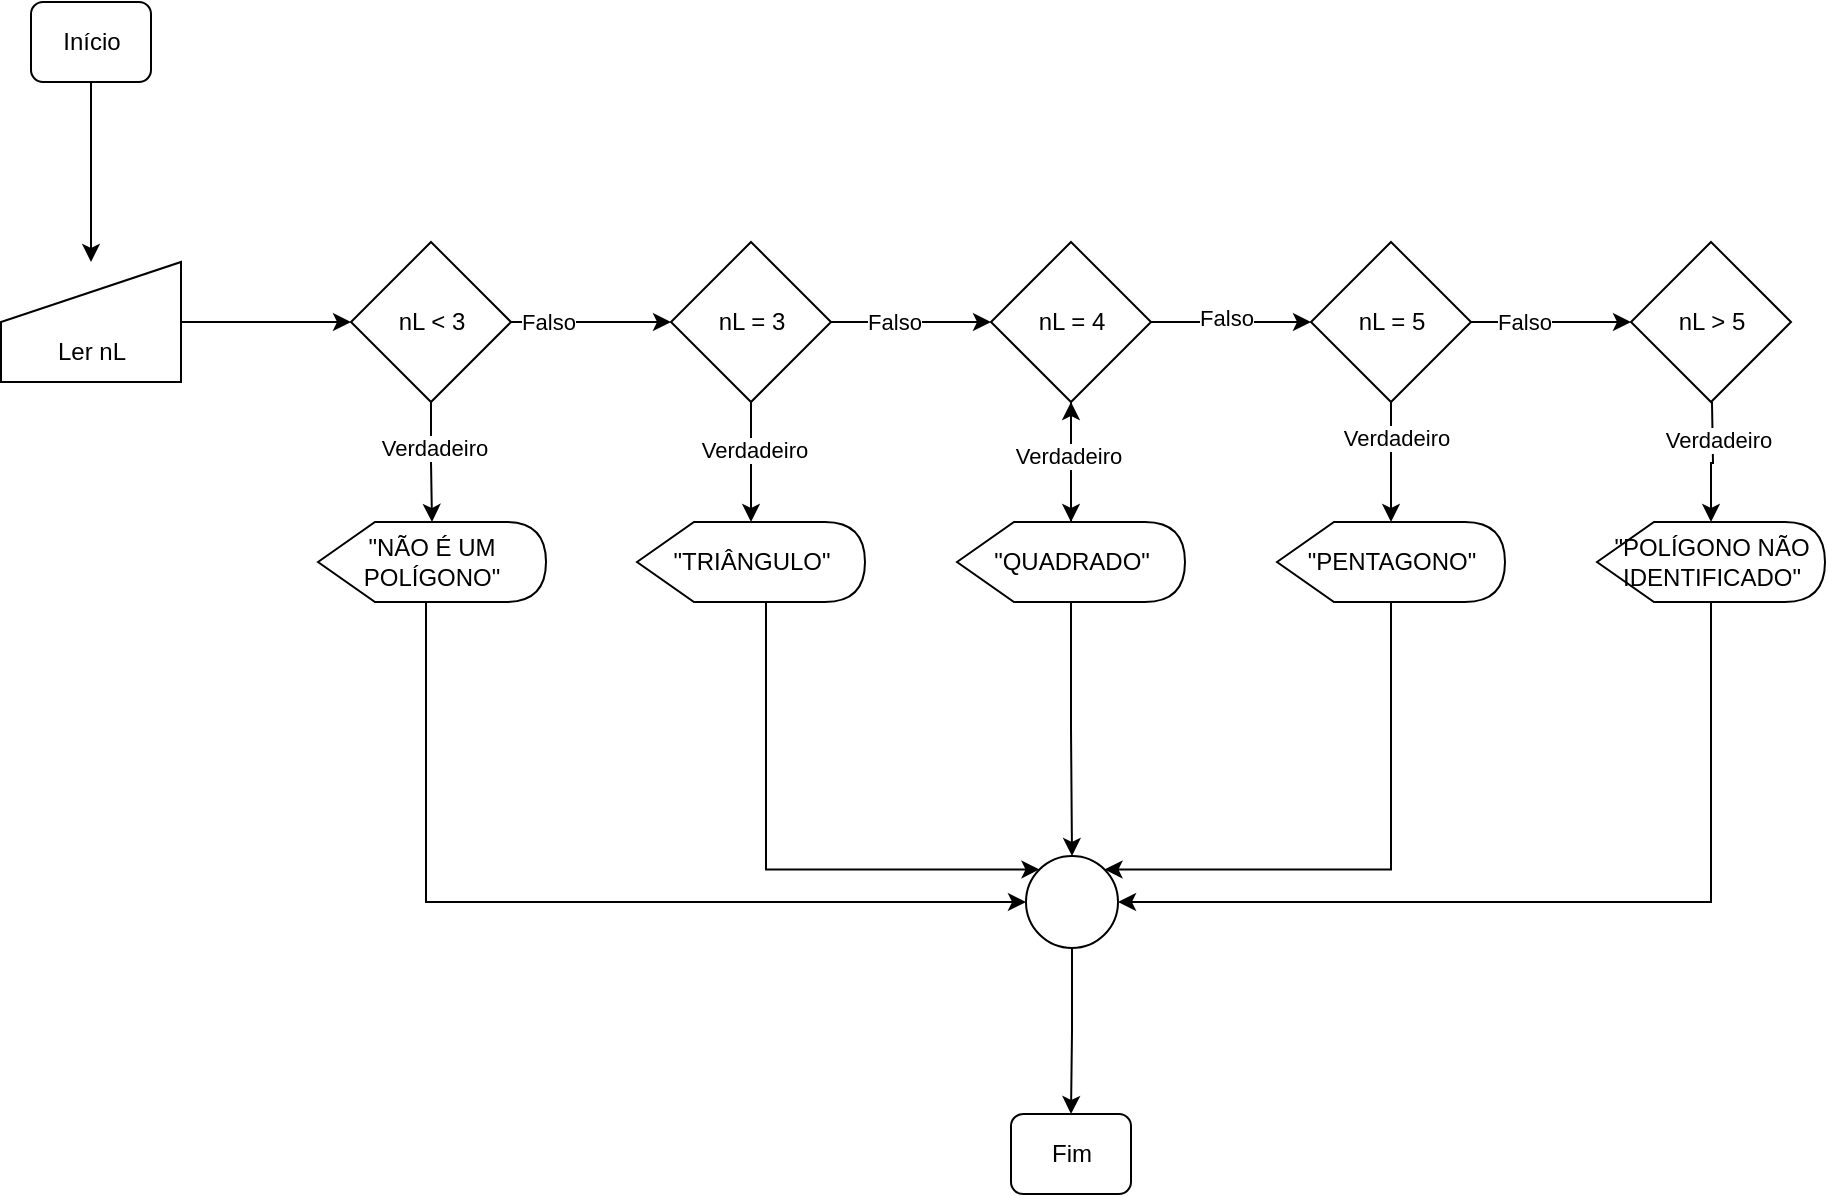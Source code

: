 <mxfile version="26.2.8">
  <diagram name="Página-1" id="LuzDRPAQA7D1NSzBbL_d">
    <mxGraphModel dx="833" dy="1622" grid="1" gridSize="10" guides="1" tooltips="1" connect="1" arrows="1" fold="1" page="1" pageScale="1" pageWidth="827" pageHeight="1169" math="0" shadow="0">
      <root>
        <mxCell id="0" />
        <mxCell id="1" parent="0" />
        <mxCell id="ioNJVcg7xG1f4fOeKPw_-1" value="" style="edgeStyle=orthogonalEdgeStyle;rounded=0;orthogonalLoop=1;jettySize=auto;html=1;" edge="1" parent="1" source="ioNJVcg7xG1f4fOeKPw_-2" target="ioNJVcg7xG1f4fOeKPw_-3">
          <mxGeometry relative="1" as="geometry" />
        </mxCell>
        <mxCell id="ioNJVcg7xG1f4fOeKPw_-2" value="Início" style="rounded=1;whiteSpace=wrap;html=1;fontSize=12;glass=0;strokeWidth=1;shadow=0;" vertex="1" parent="1">
          <mxGeometry x="92.5" y="-1140" width="60" height="40" as="geometry" />
        </mxCell>
        <mxCell id="ioNJVcg7xG1f4fOeKPw_-5" value="" style="edgeStyle=orthogonalEdgeStyle;rounded=0;orthogonalLoop=1;jettySize=auto;html=1;" edge="1" parent="1" source="ioNJVcg7xG1f4fOeKPw_-3" target="ioNJVcg7xG1f4fOeKPw_-4">
          <mxGeometry relative="1" as="geometry" />
        </mxCell>
        <mxCell id="ioNJVcg7xG1f4fOeKPw_-3" value="&lt;div&gt;&lt;br&gt;&lt;/div&gt;&lt;div&gt;&lt;br&gt;&lt;/div&gt;Ler nL" style="shape=manualInput;whiteSpace=wrap;html=1;" vertex="1" parent="1">
          <mxGeometry x="77.5" y="-1010" width="90" height="60" as="geometry" />
        </mxCell>
        <mxCell id="ioNJVcg7xG1f4fOeKPw_-7" value="" style="edgeStyle=orthogonalEdgeStyle;rounded=0;orthogonalLoop=1;jettySize=auto;html=1;" edge="1" parent="1" source="ioNJVcg7xG1f4fOeKPw_-4" target="ioNJVcg7xG1f4fOeKPw_-6">
          <mxGeometry relative="1" as="geometry" />
        </mxCell>
        <mxCell id="ioNJVcg7xG1f4fOeKPw_-8" value="Verdadeiro" style="edgeLabel;html=1;align=center;verticalAlign=middle;resizable=0;points=[];" vertex="1" connectable="0" parent="ioNJVcg7xG1f4fOeKPw_-7">
          <mxGeometry x="-0.24" y="1" relative="1" as="geometry">
            <mxPoint as="offset" />
          </mxGeometry>
        </mxCell>
        <mxCell id="ioNJVcg7xG1f4fOeKPw_-10" value="" style="edgeStyle=orthogonalEdgeStyle;rounded=0;orthogonalLoop=1;jettySize=auto;html=1;" edge="1" parent="1" source="ioNJVcg7xG1f4fOeKPw_-4" target="ioNJVcg7xG1f4fOeKPw_-9">
          <mxGeometry relative="1" as="geometry" />
        </mxCell>
        <mxCell id="ioNJVcg7xG1f4fOeKPw_-14" value="Text" style="edgeLabel;html=1;align=center;verticalAlign=middle;resizable=0;points=[];" vertex="1" connectable="0" parent="ioNJVcg7xG1f4fOeKPw_-10">
          <mxGeometry x="-0.537" y="1" relative="1" as="geometry">
            <mxPoint as="offset" />
          </mxGeometry>
        </mxCell>
        <mxCell id="ioNJVcg7xG1f4fOeKPw_-16" value="Falso" style="edgeLabel;html=1;align=center;verticalAlign=middle;resizable=0;points=[];" vertex="1" connectable="0" parent="ioNJVcg7xG1f4fOeKPw_-10">
          <mxGeometry x="-0.537" relative="1" as="geometry">
            <mxPoint as="offset" />
          </mxGeometry>
        </mxCell>
        <mxCell id="ioNJVcg7xG1f4fOeKPw_-4" value="nL &amp;lt; 3" style="rhombus;whiteSpace=wrap;html=1;" vertex="1" parent="1">
          <mxGeometry x="252.5" y="-1020" width="80" height="80" as="geometry" />
        </mxCell>
        <mxCell id="ioNJVcg7xG1f4fOeKPw_-38" style="edgeStyle=orthogonalEdgeStyle;rounded=0;orthogonalLoop=1;jettySize=auto;html=1;entryX=0;entryY=0.5;entryDx=0;entryDy=0;" edge="1" parent="1" source="ioNJVcg7xG1f4fOeKPw_-6" target="ioNJVcg7xG1f4fOeKPw_-37">
          <mxGeometry relative="1" as="geometry">
            <Array as="points">
              <mxPoint x="290" y="-690" />
            </Array>
          </mxGeometry>
        </mxCell>
        <mxCell id="ioNJVcg7xG1f4fOeKPw_-6" value="&quot;NÃO É UM POLÍGONO&quot;" style="shape=display;whiteSpace=wrap;html=1;" vertex="1" parent="1">
          <mxGeometry x="236" y="-880" width="114" height="40" as="geometry" />
        </mxCell>
        <mxCell id="ioNJVcg7xG1f4fOeKPw_-12" value="" style="edgeStyle=orthogonalEdgeStyle;rounded=0;orthogonalLoop=1;jettySize=auto;html=1;" edge="1" parent="1" source="ioNJVcg7xG1f4fOeKPw_-9" target="ioNJVcg7xG1f4fOeKPw_-11">
          <mxGeometry relative="1" as="geometry" />
        </mxCell>
        <mxCell id="ioNJVcg7xG1f4fOeKPw_-13" value="Verdadeiro" style="edgeLabel;html=1;align=center;verticalAlign=middle;resizable=0;points=[];" vertex="1" connectable="0" parent="ioNJVcg7xG1f4fOeKPw_-12">
          <mxGeometry x="-0.2" y="1" relative="1" as="geometry">
            <mxPoint as="offset" />
          </mxGeometry>
        </mxCell>
        <mxCell id="ioNJVcg7xG1f4fOeKPw_-18" value="" style="edgeStyle=orthogonalEdgeStyle;rounded=0;orthogonalLoop=1;jettySize=auto;html=1;" edge="1" parent="1" source="ioNJVcg7xG1f4fOeKPw_-9" target="ioNJVcg7xG1f4fOeKPw_-17">
          <mxGeometry relative="1" as="geometry" />
        </mxCell>
        <mxCell id="ioNJVcg7xG1f4fOeKPw_-19" value="Falso" style="edgeLabel;html=1;align=center;verticalAlign=middle;resizable=0;points=[];" vertex="1" connectable="0" parent="ioNJVcg7xG1f4fOeKPw_-18">
          <mxGeometry x="-0.212" relative="1" as="geometry">
            <mxPoint as="offset" />
          </mxGeometry>
        </mxCell>
        <mxCell id="ioNJVcg7xG1f4fOeKPw_-9" value="nL = 3" style="rhombus;whiteSpace=wrap;html=1;" vertex="1" parent="1">
          <mxGeometry x="412.5" y="-1020" width="80" height="80" as="geometry" />
        </mxCell>
        <mxCell id="ioNJVcg7xG1f4fOeKPw_-39" style="edgeStyle=orthogonalEdgeStyle;rounded=0;orthogonalLoop=1;jettySize=auto;html=1;entryX=0;entryY=0;entryDx=0;entryDy=0;" edge="1" parent="1" source="ioNJVcg7xG1f4fOeKPw_-11" target="ioNJVcg7xG1f4fOeKPw_-37">
          <mxGeometry relative="1" as="geometry">
            <Array as="points">
              <mxPoint x="460" y="-706" />
            </Array>
          </mxGeometry>
        </mxCell>
        <mxCell id="ioNJVcg7xG1f4fOeKPw_-11" value="&quot;TRIÂNGULO&quot;" style="shape=display;whiteSpace=wrap;html=1;" vertex="1" parent="1">
          <mxGeometry x="395.5" y="-880" width="114" height="40" as="geometry" />
        </mxCell>
        <mxCell id="ioNJVcg7xG1f4fOeKPw_-21" value="" style="edgeStyle=orthogonalEdgeStyle;rounded=0;orthogonalLoop=1;jettySize=auto;html=1;" edge="1" parent="1" source="ioNJVcg7xG1f4fOeKPw_-17" target="ioNJVcg7xG1f4fOeKPw_-20">
          <mxGeometry relative="1" as="geometry" />
        </mxCell>
        <mxCell id="ioNJVcg7xG1f4fOeKPw_-25" value="" style="edgeStyle=orthogonalEdgeStyle;rounded=0;orthogonalLoop=1;jettySize=auto;html=1;" edge="1" parent="1" source="ioNJVcg7xG1f4fOeKPw_-17" target="ioNJVcg7xG1f4fOeKPw_-24">
          <mxGeometry relative="1" as="geometry" />
        </mxCell>
        <mxCell id="ioNJVcg7xG1f4fOeKPw_-30" value="Falso" style="edgeLabel;html=1;align=center;verticalAlign=middle;resizable=0;points=[];" vertex="1" connectable="0" parent="ioNJVcg7xG1f4fOeKPw_-25">
          <mxGeometry x="-0.062" y="2" relative="1" as="geometry">
            <mxPoint as="offset" />
          </mxGeometry>
        </mxCell>
        <mxCell id="ioNJVcg7xG1f4fOeKPw_-17" value="nL = 4" style="rhombus;whiteSpace=wrap;html=1;" vertex="1" parent="1">
          <mxGeometry x="572.5" y="-1020" width="80" height="80" as="geometry" />
        </mxCell>
        <mxCell id="ioNJVcg7xG1f4fOeKPw_-22" value="" style="edgeStyle=orthogonalEdgeStyle;rounded=0;orthogonalLoop=1;jettySize=auto;html=1;" edge="1" parent="1" source="ioNJVcg7xG1f4fOeKPw_-20" target="ioNJVcg7xG1f4fOeKPw_-17">
          <mxGeometry relative="1" as="geometry" />
        </mxCell>
        <mxCell id="ioNJVcg7xG1f4fOeKPw_-23" value="Verdadeiro" style="edgeLabel;html=1;align=center;verticalAlign=middle;resizable=0;points=[];" vertex="1" connectable="0" parent="ioNJVcg7xG1f4fOeKPw_-22">
          <mxGeometry x="0.1" y="3" relative="1" as="geometry">
            <mxPoint x="1" as="offset" />
          </mxGeometry>
        </mxCell>
        <mxCell id="ioNJVcg7xG1f4fOeKPw_-40" style="edgeStyle=orthogonalEdgeStyle;rounded=0;orthogonalLoop=1;jettySize=auto;html=1;entryX=0.5;entryY=0;entryDx=0;entryDy=0;" edge="1" parent="1" source="ioNJVcg7xG1f4fOeKPw_-20" target="ioNJVcg7xG1f4fOeKPw_-37">
          <mxGeometry relative="1" as="geometry" />
        </mxCell>
        <mxCell id="ioNJVcg7xG1f4fOeKPw_-20" value="&quot;QUADRADO&quot;" style="shape=display;whiteSpace=wrap;html=1;" vertex="1" parent="1">
          <mxGeometry x="555.5" y="-880" width="114" height="40" as="geometry" />
        </mxCell>
        <mxCell id="ioNJVcg7xG1f4fOeKPw_-28" value="" style="edgeStyle=orthogonalEdgeStyle;rounded=0;orthogonalLoop=1;jettySize=auto;html=1;" edge="1" parent="1" source="ioNJVcg7xG1f4fOeKPw_-24" target="ioNJVcg7xG1f4fOeKPw_-27">
          <mxGeometry relative="1" as="geometry" />
        </mxCell>
        <mxCell id="ioNJVcg7xG1f4fOeKPw_-29" value="Verdadeiro" style="edgeLabel;html=1;align=center;verticalAlign=middle;resizable=0;points=[];" vertex="1" connectable="0" parent="ioNJVcg7xG1f4fOeKPw_-28">
          <mxGeometry x="-0.4" y="2" relative="1" as="geometry">
            <mxPoint as="offset" />
          </mxGeometry>
        </mxCell>
        <mxCell id="ioNJVcg7xG1f4fOeKPw_-32" value="" style="edgeStyle=orthogonalEdgeStyle;rounded=0;orthogonalLoop=1;jettySize=auto;html=1;" edge="1" parent="1" source="ioNJVcg7xG1f4fOeKPw_-24" target="ioNJVcg7xG1f4fOeKPw_-31">
          <mxGeometry relative="1" as="geometry" />
        </mxCell>
        <mxCell id="ioNJVcg7xG1f4fOeKPw_-36" value="Falso" style="edgeLabel;html=1;align=center;verticalAlign=middle;resizable=0;points=[];" vertex="1" connectable="0" parent="ioNJVcg7xG1f4fOeKPw_-32">
          <mxGeometry x="-0.338" relative="1" as="geometry">
            <mxPoint as="offset" />
          </mxGeometry>
        </mxCell>
        <mxCell id="ioNJVcg7xG1f4fOeKPw_-24" value="nL = 5" style="rhombus;whiteSpace=wrap;html=1;" vertex="1" parent="1">
          <mxGeometry x="732.5" y="-1020" width="80" height="80" as="geometry" />
        </mxCell>
        <mxCell id="ioNJVcg7xG1f4fOeKPw_-41" style="edgeStyle=orthogonalEdgeStyle;rounded=0;orthogonalLoop=1;jettySize=auto;html=1;entryX=1;entryY=0;entryDx=0;entryDy=0;" edge="1" parent="1" source="ioNJVcg7xG1f4fOeKPw_-27" target="ioNJVcg7xG1f4fOeKPw_-37">
          <mxGeometry relative="1" as="geometry">
            <Array as="points">
              <mxPoint x="773" y="-706" />
            </Array>
          </mxGeometry>
        </mxCell>
        <mxCell id="ioNJVcg7xG1f4fOeKPw_-27" value="&quot;PENTAGONO&quot;" style="shape=display;whiteSpace=wrap;html=1;" vertex="1" parent="1">
          <mxGeometry x="715.5" y="-880" width="114" height="40" as="geometry" />
        </mxCell>
        <mxCell id="ioNJVcg7xG1f4fOeKPw_-31" value="nL &amp;gt; 5" style="rhombus;whiteSpace=wrap;html=1;" vertex="1" parent="1">
          <mxGeometry x="892.5" y="-1020" width="80" height="80" as="geometry" />
        </mxCell>
        <mxCell id="ioNJVcg7xG1f4fOeKPw_-33" value="" style="edgeStyle=orthogonalEdgeStyle;rounded=0;orthogonalLoop=1;jettySize=auto;html=1;" edge="1" parent="1" target="ioNJVcg7xG1f4fOeKPw_-35">
          <mxGeometry relative="1" as="geometry">
            <mxPoint x="933" y="-940" as="sourcePoint" />
          </mxGeometry>
        </mxCell>
        <mxCell id="ioNJVcg7xG1f4fOeKPw_-34" value="Verdadeiro" style="edgeLabel;html=1;align=center;verticalAlign=middle;resizable=0;points=[];" vertex="1" connectable="0" parent="ioNJVcg7xG1f4fOeKPw_-33">
          <mxGeometry x="-0.4" y="2" relative="1" as="geometry">
            <mxPoint as="offset" />
          </mxGeometry>
        </mxCell>
        <mxCell id="ioNJVcg7xG1f4fOeKPw_-42" style="edgeStyle=orthogonalEdgeStyle;rounded=0;orthogonalLoop=1;jettySize=auto;html=1;entryX=1;entryY=0.5;entryDx=0;entryDy=0;" edge="1" parent="1" source="ioNJVcg7xG1f4fOeKPw_-35" target="ioNJVcg7xG1f4fOeKPw_-37">
          <mxGeometry relative="1" as="geometry">
            <Array as="points">
              <mxPoint x="933" y="-690" />
            </Array>
          </mxGeometry>
        </mxCell>
        <mxCell id="ioNJVcg7xG1f4fOeKPw_-35" value="&quot;&lt;span style=&quot;background-color: transparent;&quot;&gt;POLÍGONO NÃO&lt;/span&gt;&lt;div&gt;IDENTIFICADO&quot;&lt;/div&gt;" style="shape=display;whiteSpace=wrap;html=1;" vertex="1" parent="1">
          <mxGeometry x="875.5" y="-880" width="114" height="40" as="geometry" />
        </mxCell>
        <mxCell id="ioNJVcg7xG1f4fOeKPw_-44" value="" style="edgeStyle=orthogonalEdgeStyle;rounded=0;orthogonalLoop=1;jettySize=auto;html=1;" edge="1" parent="1" source="ioNJVcg7xG1f4fOeKPw_-37" target="ioNJVcg7xG1f4fOeKPw_-43">
          <mxGeometry relative="1" as="geometry" />
        </mxCell>
        <mxCell id="ioNJVcg7xG1f4fOeKPw_-37" value="" style="ellipse;whiteSpace=wrap;html=1;aspect=fixed;" vertex="1" parent="1">
          <mxGeometry x="590" y="-713" width="46" height="46" as="geometry" />
        </mxCell>
        <mxCell id="ioNJVcg7xG1f4fOeKPw_-43" value="Fim" style="rounded=1;whiteSpace=wrap;html=1;fontSize=12;glass=0;strokeWidth=1;shadow=0;" vertex="1" parent="1">
          <mxGeometry x="582.5" y="-584" width="60" height="40" as="geometry" />
        </mxCell>
      </root>
    </mxGraphModel>
  </diagram>
</mxfile>

